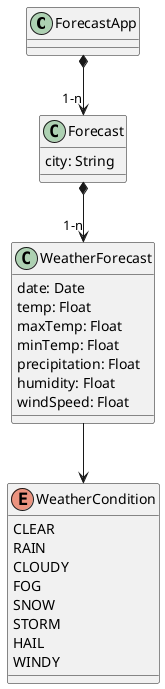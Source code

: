 @startuml Forecast App
class ForecastApp
class Forecast {
    city: String
}
class WeatherForecast {
    date: Date
    temp: Float
    maxTemp: Float
    minTemp: Float
    precipitation: Float
    humidity: Float
    windSpeed: Float
}
enum WeatherCondition {
    CLEAR
    RAIN
    CLOUDY
    FOG
    SNOW
    STORM
    HAIL
    WINDY
}

ForecastApp *--> "1-n" Forecast
Forecast *--> "1-n" WeatherForecast
WeatherForecast --> WeatherCondition 
@enduml